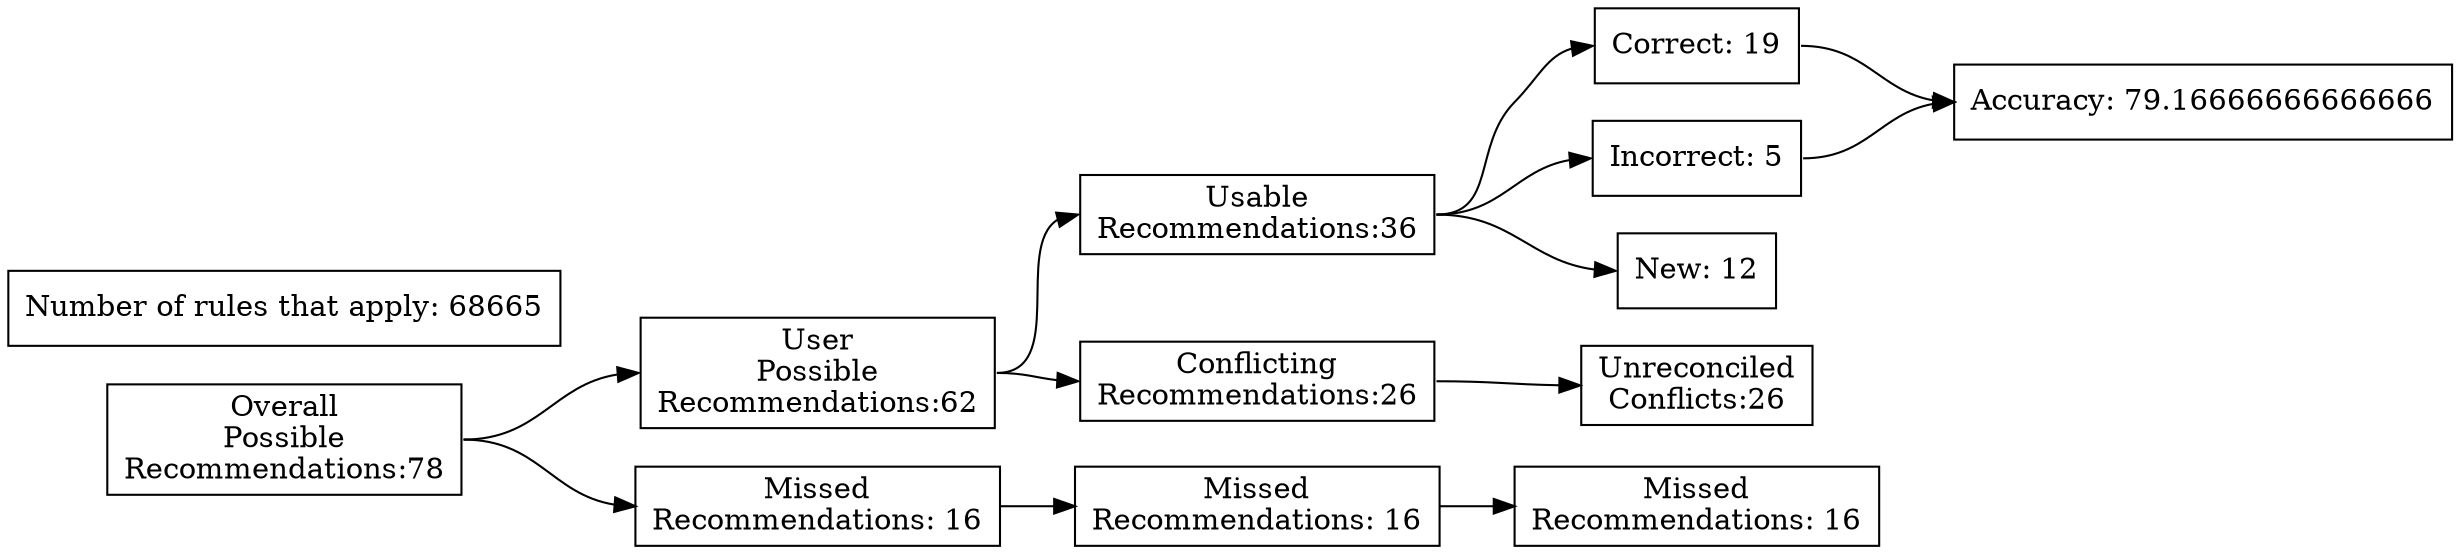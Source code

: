 digraph {
	graph [rankdir=LR]
	node [pos=r shape=box]
	edge [headport=w tailport=e]
		A [label="Overall
Possible
Recommendations:78"]
		B [label="User
Possible
Recommendations:62"]
		C [label="Missed
Recommendations: 16"]
		D [label="Usable
Recommendations:36"]
		E [label="Conflicting
Recommendations:26"]
		J [label="Missed
Recommendations: 16"]
		M [label="Unreconciled
Conflicts:26"]
		F [label="Correct: 19"]
		G [label="Incorrect: 5"]
		H [label="New: 12"]
		K [label="Missed
Recommendations: 16"]
		I [label="Accuracy: 79.16666666666666"]
		l [label="Number of rules that apply: 68665"]
			A -> B
			A -> C
			B -> D
			B -> E
			D -> F
			D -> G
			D -> H
			F -> I
			G -> I
			C -> J
			J -> K
			E -> M
}